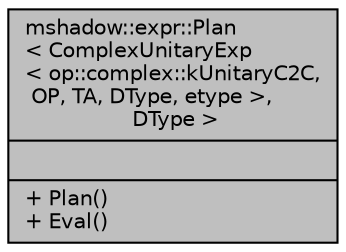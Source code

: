 digraph "mshadow::expr::Plan&lt; ComplexUnitaryExp&lt; op::complex::kUnitaryC2C, OP, TA, DType, etype &gt;, DType &gt;"
{
 // LATEX_PDF_SIZE
  edge [fontname="Helvetica",fontsize="10",labelfontname="Helvetica",labelfontsize="10"];
  node [fontname="Helvetica",fontsize="10",shape=record];
  Node1 [label="{mshadow::expr::Plan\l\< ComplexUnitaryExp\l\< op::complex::kUnitaryC2C,\l OP, TA, DType, etype \>,\l DType \>\n||+ Plan()\l+ Eval()\l}",height=0.2,width=0.4,color="black", fillcolor="grey75", style="filled", fontcolor="black",tooltip=" "];
}
